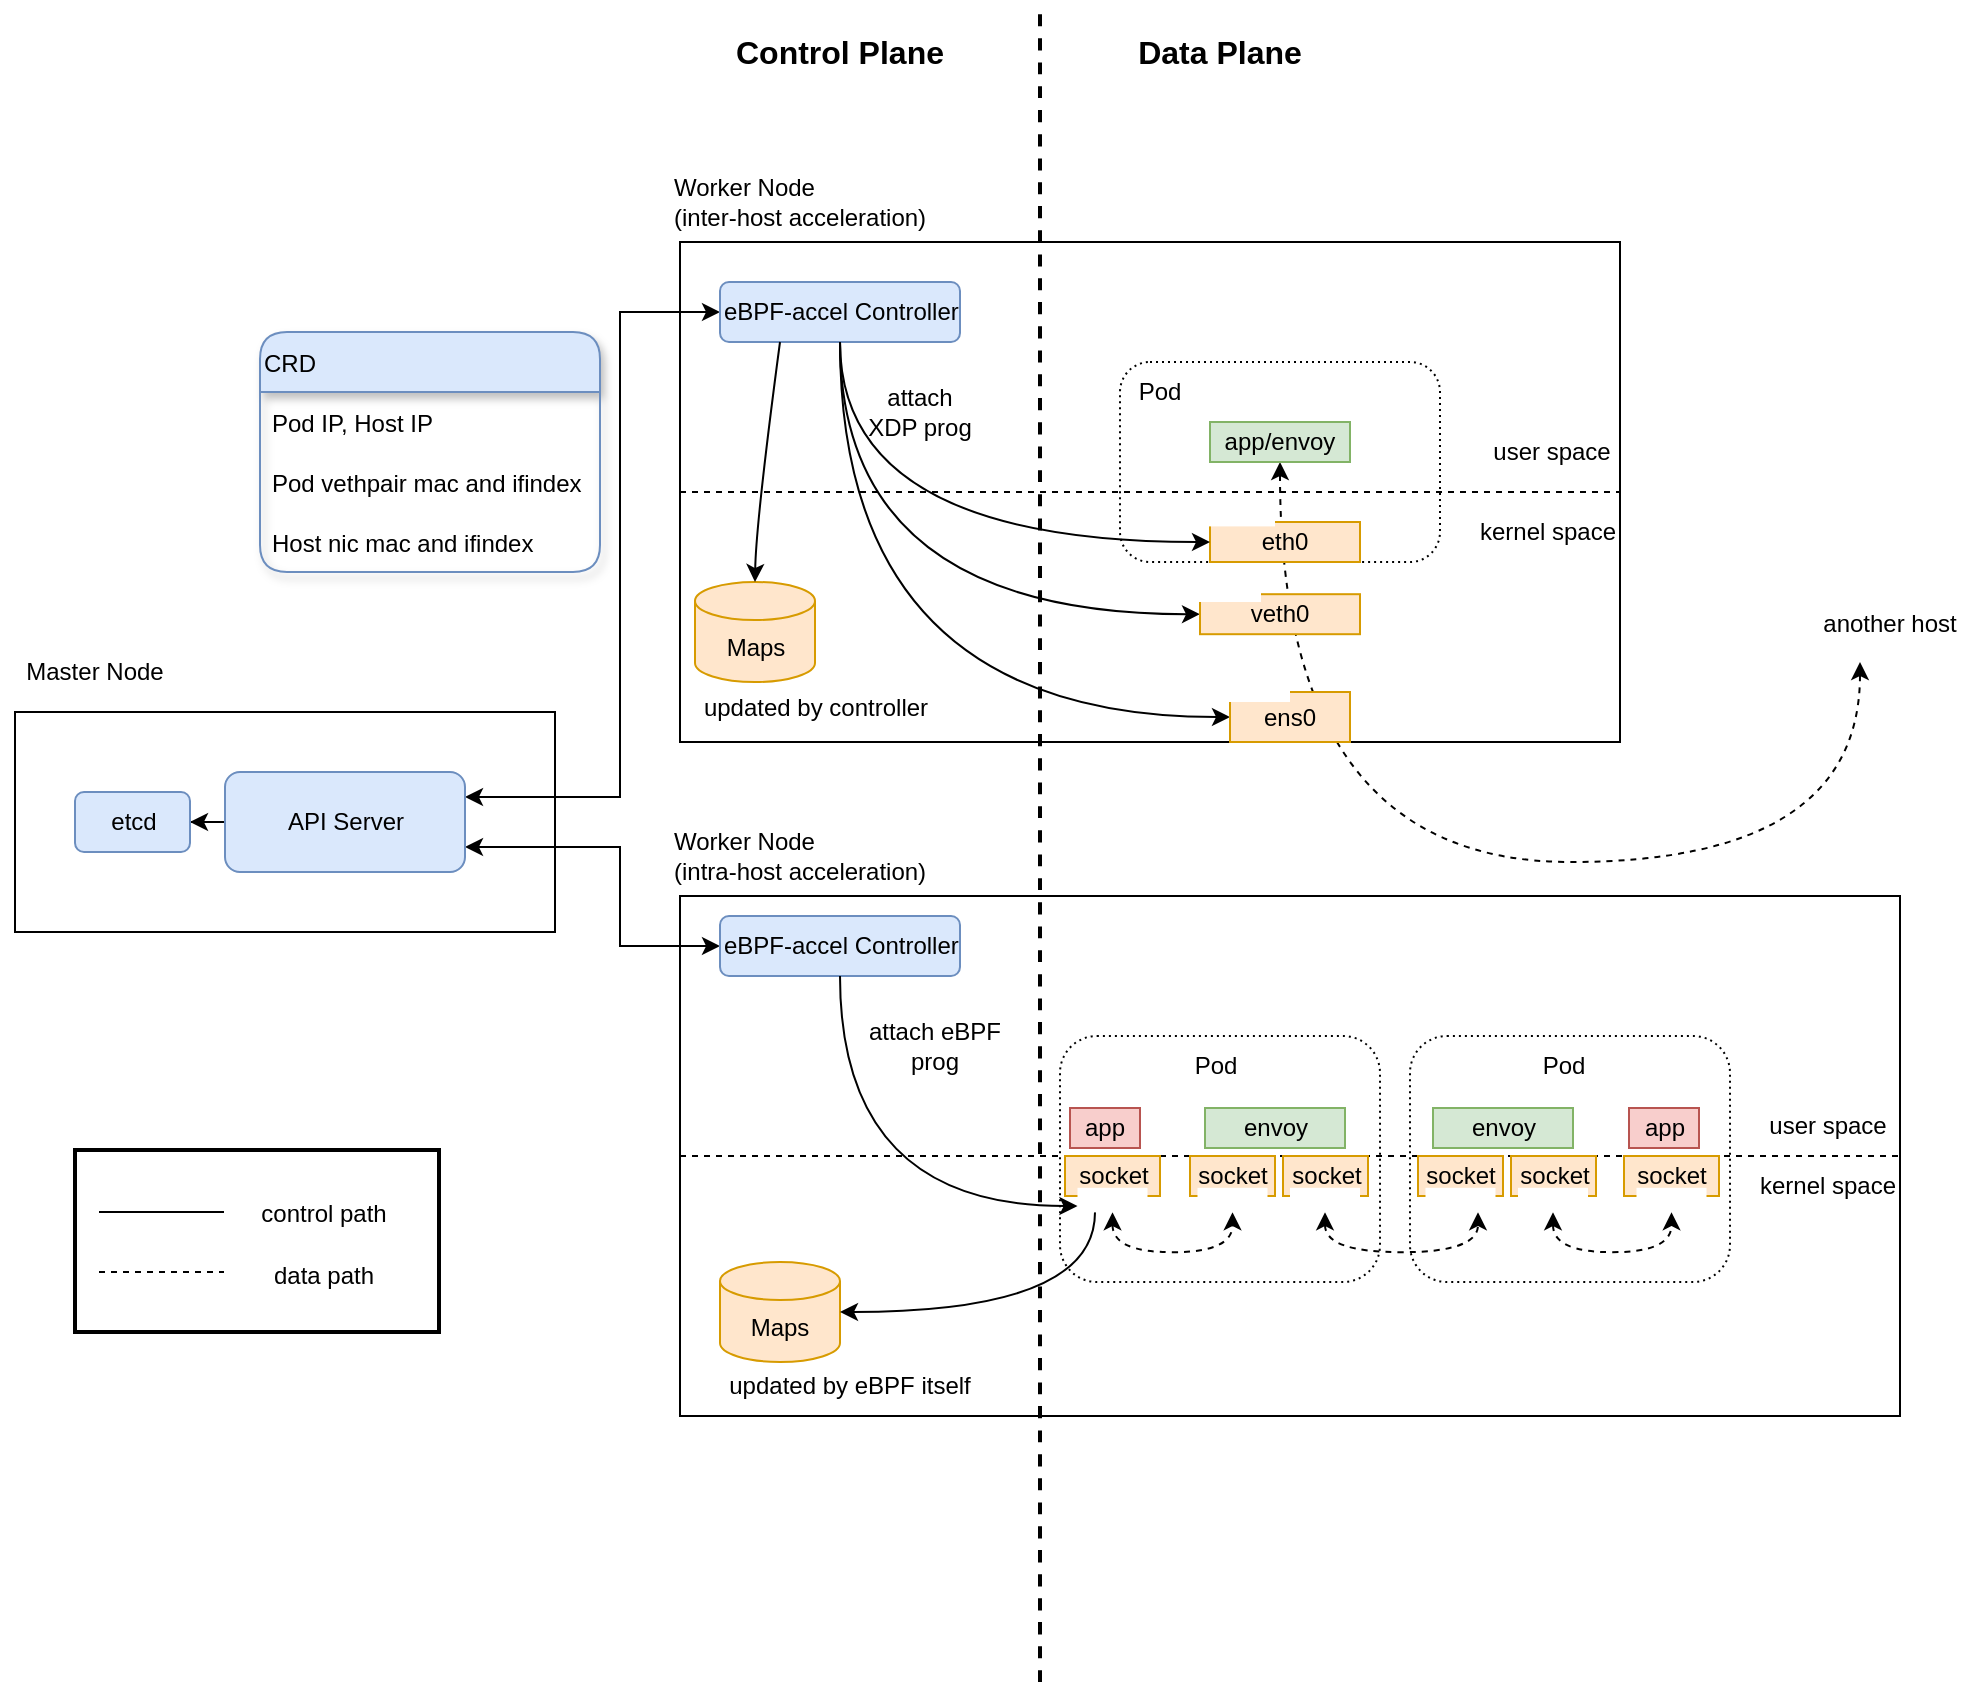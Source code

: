 <mxfile version="15.5.9" type="github">
  <diagram id="M2nfgKmNFZcQD9SM70Va" name="Page-1">
    <mxGraphModel dx="1350" dy="1825" grid="1" gridSize="10" guides="1" tooltips="1" connect="1" arrows="1" fold="1" page="1" pageScale="1" pageWidth="850" pageHeight="1100" math="0" shadow="0">
      <root>
        <mxCell id="0" />
        <mxCell id="1" parent="0" />
        <mxCell id="VoGEhj3P5TK3Omv5-3tw-176" value="" style="rounded=0;whiteSpace=wrap;html=1;shadow=0;fontSize=18;strokeColor=default;fillColor=#FFFFFF;align=left;strokeWidth=2;" parent="1" vertex="1">
          <mxGeometry x="277.5" y="394" width="182" height="91" as="geometry" />
        </mxCell>
        <mxCell id="VoGEhj3P5TK3Omv5-3tw-35" value="" style="rounded=0;whiteSpace=wrap;html=1;strokeColor=default;align=center;" parent="1" vertex="1">
          <mxGeometry x="610" y="327" width="120" height="60" as="geometry" />
        </mxCell>
        <mxCell id="VoGEhj3P5TK3Omv5-3tw-1" value="" style="rounded=0;whiteSpace=wrap;html=1;align=left;" parent="1" vertex="1">
          <mxGeometry x="247.5" y="175" width="270" height="110" as="geometry" />
        </mxCell>
        <mxCell id="VoGEhj3P5TK3Omv5-3tw-2" value="" style="rounded=0;whiteSpace=wrap;html=1;" parent="1" vertex="1">
          <mxGeometry x="580" y="267" width="610" height="260" as="geometry" />
        </mxCell>
        <mxCell id="VoGEhj3P5TK3Omv5-3tw-3" value="" style="rounded=0;whiteSpace=wrap;html=1;" parent="1" vertex="1">
          <mxGeometry x="580" y="-60" width="470" height="250" as="geometry" />
        </mxCell>
        <mxCell id="VoGEhj3P5TK3Omv5-3tw-4" value="Master Node" style="text;html=1;strokeColor=none;fillColor=none;align=center;verticalAlign=middle;whiteSpace=wrap;rounded=0;" parent="1" vertex="1">
          <mxGeometry x="240" y="145" width="95" height="20" as="geometry" />
        </mxCell>
        <mxCell id="VoGEhj3P5TK3Omv5-3tw-6" value="Worker Node&lt;br&gt;(inter-host acceleration)" style="text;html=1;strokeColor=none;fillColor=none;align=left;verticalAlign=middle;whiteSpace=wrap;rounded=0;" parent="1" vertex="1">
          <mxGeometry x="575" y="-100" width="175" height="40" as="geometry" />
        </mxCell>
        <mxCell id="VoGEhj3P5TK3Omv5-3tw-41" style="edgeStyle=orthogonalEdgeStyle;rounded=0;orthogonalLoop=1;jettySize=auto;html=1;exitX=0;exitY=0.5;exitDx=0;exitDy=0;entryX=1;entryY=0.75;entryDx=0;entryDy=0;startArrow=classic;startFill=1;" parent="1" source="VoGEhj3P5TK3Omv5-3tw-7" target="VoGEhj3P5TK3Omv5-3tw-9" edge="1">
          <mxGeometry relative="1" as="geometry">
            <Array as="points">
              <mxPoint x="550" y="292" />
              <mxPoint x="550" y="243" />
            </Array>
          </mxGeometry>
        </mxCell>
        <mxCell id="VoGEhj3P5TK3Omv5-3tw-7" value="eBPF-accel Controller" style="rounded=1;whiteSpace=wrap;html=1;align=left;fillColor=#dae8fc;strokeColor=#6c8ebf;" parent="1" vertex="1">
          <mxGeometry x="600" y="277" width="120" height="30" as="geometry" />
        </mxCell>
        <mxCell id="VoGEhj3P5TK3Omv5-3tw-43" style="edgeStyle=orthogonalEdgeStyle;rounded=0;orthogonalLoop=1;jettySize=auto;html=1;exitX=0;exitY=0.5;exitDx=0;exitDy=0;entryX=1;entryY=0.25;entryDx=0;entryDy=0;startArrow=classic;startFill=1;" parent="1" source="VoGEhj3P5TK3Omv5-3tw-8" target="VoGEhj3P5TK3Omv5-3tw-9" edge="1">
          <mxGeometry relative="1" as="geometry">
            <Array as="points">
              <mxPoint x="550" y="-25" />
              <mxPoint x="550" y="218" />
            </Array>
          </mxGeometry>
        </mxCell>
        <mxCell id="VoGEhj3P5TK3Omv5-3tw-96" style="edgeStyle=orthogonalEdgeStyle;curved=1;rounded=0;orthogonalLoop=1;jettySize=auto;html=1;exitX=0.5;exitY=1;exitDx=0;exitDy=0;entryX=0;entryY=0.5;entryDx=0;entryDy=0;startArrow=none;startFill=0;endArrow=classic;endFill=1;" parent="1" source="VoGEhj3P5TK3Omv5-3tw-8" target="VoGEhj3P5TK3Omv5-3tw-92" edge="1">
          <mxGeometry relative="1" as="geometry" />
        </mxCell>
        <mxCell id="VoGEhj3P5TK3Omv5-3tw-97" style="edgeStyle=orthogonalEdgeStyle;curved=1;rounded=0;orthogonalLoop=1;jettySize=auto;html=1;exitX=0.5;exitY=1;exitDx=0;exitDy=0;entryX=0;entryY=0.5;entryDx=0;entryDy=0;startArrow=none;startFill=0;endArrow=classic;endFill=1;" parent="1" source="VoGEhj3P5TK3Omv5-3tw-8" target="VoGEhj3P5TK3Omv5-3tw-83" edge="1">
          <mxGeometry relative="1" as="geometry" />
        </mxCell>
        <mxCell id="VoGEhj3P5TK3Omv5-3tw-8" value="eBPF-accel Controller" style="rounded=1;whiteSpace=wrap;html=1;align=left;fillColor=#dae8fc;strokeColor=#6c8ebf;glass=0;shadow=0;sketch=0;" parent="1" vertex="1">
          <mxGeometry x="600" y="-40" width="120" height="30" as="geometry" />
        </mxCell>
        <mxCell id="VoGEhj3P5TK3Omv5-3tw-13" style="edgeStyle=orthogonalEdgeStyle;rounded=0;orthogonalLoop=1;jettySize=auto;html=1;exitX=0;exitY=0.5;exitDx=0;exitDy=0;" parent="1" source="VoGEhj3P5TK3Omv5-3tw-9" target="VoGEhj3P5TK3Omv5-3tw-12" edge="1">
          <mxGeometry relative="1" as="geometry" />
        </mxCell>
        <mxCell id="VoGEhj3P5TK3Omv5-3tw-9" value="API Server" style="rounded=1;whiteSpace=wrap;html=1;align=center;fillColor=#dae8fc;strokeColor=#6c8ebf;" parent="1" vertex="1">
          <mxGeometry x="352.5" y="205" width="120" height="50" as="geometry" />
        </mxCell>
        <mxCell id="VoGEhj3P5TK3Omv5-3tw-12" value="etcd" style="rounded=1;whiteSpace=wrap;html=1;align=center;fillColor=#dae8fc;strokeColor=#6c8ebf;" parent="1" vertex="1">
          <mxGeometry x="277.5" y="215" width="57.5" height="30" as="geometry" />
        </mxCell>
        <mxCell id="VoGEhj3P5TK3Omv5-3tw-21" value="user space" style="text;html=1;strokeColor=none;fillColor=none;align=center;verticalAlign=middle;whiteSpace=wrap;rounded=0;" parent="1" vertex="1">
          <mxGeometry x="1118" y="367" width="72" height="30" as="geometry" />
        </mxCell>
        <mxCell id="VoGEhj3P5TK3Omv5-3tw-22" value="user space" style="text;html=1;strokeColor=none;fillColor=none;align=center;verticalAlign=middle;whiteSpace=wrap;rounded=0;" parent="1" vertex="1">
          <mxGeometry x="980" y="30" width="72" height="30" as="geometry" />
        </mxCell>
        <mxCell id="VoGEhj3P5TK3Omv5-3tw-23" value="kernel space" style="text;html=1;strokeColor=none;fillColor=none;align=center;verticalAlign=middle;whiteSpace=wrap;rounded=0;" parent="1" vertex="1">
          <mxGeometry x="1118" y="397" width="72" height="30" as="geometry" />
        </mxCell>
        <mxCell id="VoGEhj3P5TK3Omv5-3tw-24" value="kernel space" style="text;html=1;strokeColor=none;fillColor=none;align=center;verticalAlign=middle;whiteSpace=wrap;rounded=0;" parent="1" vertex="1">
          <mxGeometry x="978" y="70" width="72" height="30" as="geometry" />
        </mxCell>
        <mxCell id="VoGEhj3P5TK3Omv5-3tw-27" value="Maps" style="shape=cylinder3;whiteSpace=wrap;html=1;boundedLbl=1;backgroundOutline=1;size=9.5;strokeColor=#d79b00;align=center;fillColor=#ffe6cc;" parent="1" vertex="1">
          <mxGeometry x="600" y="450" width="60" height="50" as="geometry" />
        </mxCell>
        <mxCell id="VoGEhj3P5TK3Omv5-3tw-28" value="Maps" style="shape=cylinder3;whiteSpace=wrap;html=1;boundedLbl=1;backgroundOutline=1;size=9.5;strokeColor=#d79b00;align=center;fillColor=#ffe6cc;" parent="1" vertex="1">
          <mxGeometry x="587.5" y="110" width="60" height="50" as="geometry" />
        </mxCell>
        <mxCell id="VoGEhj3P5TK3Omv5-3tw-30" value="" style="curved=1;endArrow=classic;html=1;rounded=0;exitX=0.25;exitY=1;exitDx=0;exitDy=0;entryX=0.5;entryY=0;entryDx=0;entryDy=0;entryPerimeter=0;" parent="1" source="VoGEhj3P5TK3Omv5-3tw-8" target="VoGEhj3P5TK3Omv5-3tw-28" edge="1">
          <mxGeometry width="50" height="50" relative="1" as="geometry">
            <mxPoint x="820" y="55" as="sourcePoint" />
            <mxPoint x="840" y="120" as="targetPoint" />
            <Array as="points">
              <mxPoint x="618" y="80" />
            </Array>
          </mxGeometry>
        </mxCell>
        <mxCell id="VoGEhj3P5TK3Omv5-3tw-80" value="" style="rounded=1;whiteSpace=wrap;html=1;strokeColor=default;align=center;dashed=1;dashPattern=1 2;" parent="1" vertex="1">
          <mxGeometry x="800" width="160" height="100" as="geometry" />
        </mxCell>
        <mxCell id="VoGEhj3P5TK3Omv5-3tw-20" value="" style="endArrow=none;dashed=1;html=1;rounded=0;exitX=0;exitY=0.5;exitDx=0;exitDy=0;entryX=1;entryY=0.5;entryDx=0;entryDy=0;" parent="1" source="VoGEhj3P5TK3Omv5-3tw-3" target="VoGEhj3P5TK3Omv5-3tw-3" edge="1">
          <mxGeometry width="50" height="50" relative="1" as="geometry">
            <mxPoint x="585" y="99.5" as="sourcePoint" />
            <mxPoint x="885" y="99.5" as="targetPoint" />
          </mxGeometry>
        </mxCell>
        <mxCell id="VoGEhj3P5TK3Omv5-3tw-136" style="edgeStyle=orthogonalEdgeStyle;curved=1;rounded=0;orthogonalLoop=1;jettySize=auto;html=1;dashed=1;fontSize=12;startArrow=classic;startFill=1;endArrow=classic;endFill=1;strokeWidth=1;exitX=0.5;exitY=1;exitDx=0;exitDy=0;" parent="1" source="VoGEhj3P5TK3Omv5-3tw-86" edge="1">
          <mxGeometry relative="1" as="geometry">
            <mxPoint x="1170" y="150" as="targetPoint" />
            <Array as="points">
              <mxPoint x="880" y="250" />
              <mxPoint x="1170" y="250" />
            </Array>
            <mxPoint x="910" y="60" as="sourcePoint" />
          </mxGeometry>
        </mxCell>
        <mxCell id="VoGEhj3P5TK3Omv5-3tw-83" value="ens0" style="rounded=0;whiteSpace=wrap;html=1;strokeColor=#d79b00;align=center;rotation=0;fillColor=#ffe6cc;" parent="1" vertex="1">
          <mxGeometry x="855" y="165" width="60" height="25" as="geometry" />
        </mxCell>
        <mxCell id="VoGEhj3P5TK3Omv5-3tw-86" value="app/envoy" style="rounded=0;whiteSpace=wrap;html=1;strokeColor=#82b366;align=center;fillColor=#d5e8d4;" parent="1" vertex="1">
          <mxGeometry x="845" y="30" width="70" height="20" as="geometry" />
        </mxCell>
        <mxCell id="VoGEhj3P5TK3Omv5-3tw-91" value="eth0" style="rounded=0;whiteSpace=wrap;html=1;fillColor=#ffe6cc;strokeColor=#d79b00;shadow=0;" parent="1" vertex="1">
          <mxGeometry x="845" y="80" width="75" height="20" as="geometry" />
        </mxCell>
        <mxCell id="VoGEhj3P5TK3Omv5-3tw-92" value="veth0" style="rounded=0;whiteSpace=wrap;html=1;shadow=0;strokeColor=#d79b00;align=center;fillColor=#ffe6cc;" parent="1" vertex="1">
          <mxGeometry x="840" y="116.1" width="80" height="20" as="geometry" />
        </mxCell>
        <mxCell id="VoGEhj3P5TK3Omv5-3tw-94" value="Pod" style="text;html=1;strokeColor=none;fillColor=none;align=center;verticalAlign=middle;whiteSpace=wrap;rounded=0;shadow=0;" parent="1" vertex="1">
          <mxGeometry x="790" width="60" height="30" as="geometry" />
        </mxCell>
        <mxCell id="VoGEhj3P5TK3Omv5-3tw-95" style="edgeStyle=orthogonalEdgeStyle;rounded=0;orthogonalLoop=1;jettySize=auto;html=1;exitX=0.5;exitY=1;exitDx=0;exitDy=0;entryX=0;entryY=0.5;entryDx=0;entryDy=0;startArrow=none;startFill=0;endArrow=classic;endFill=1;curved=1;" parent="1" source="VoGEhj3P5TK3Omv5-3tw-8" target="VoGEhj3P5TK3Omv5-3tw-91" edge="1">
          <mxGeometry relative="1" as="geometry" />
        </mxCell>
        <mxCell id="VoGEhj3P5TK3Omv5-3tw-98" value="" style="shape=image;verticalLabelPosition=bottom;labelBackgroundColor=#ffffff;verticalAlign=top;aspect=fixed;imageAspect=0;image=https://ebpf.io/static/logo-big-9cf8920e80cdc57e6ea60825ebe287ca.png;imageBackground=default;" parent="1" vertex="1">
          <mxGeometry x="842.5" y="70.0" width="35" height="12.19" as="geometry" />
        </mxCell>
        <mxCell id="VoGEhj3P5TK3Omv5-3tw-101" value="" style="shape=image;verticalLabelPosition=bottom;labelBackgroundColor=#ffffff;verticalAlign=top;aspect=fixed;imageAspect=0;image=https://ebpf.io/static/logo-big-9cf8920e80cdc57e6ea60825ebe287ca.png;imageBackground=default;" parent="1" vertex="1">
          <mxGeometry x="835.5" y="107.81" width="35" height="12.19" as="geometry" />
        </mxCell>
        <mxCell id="VoGEhj3P5TK3Omv5-3tw-103" value="" style="shape=image;verticalLabelPosition=bottom;labelBackgroundColor=#ffffff;verticalAlign=top;aspect=fixed;imageAspect=0;image=https://ebpf.io/static/logo-big-9cf8920e80cdc57e6ea60825ebe287ca.png;imageBackground=default;" parent="1" vertex="1">
          <mxGeometry x="850" y="157.81" width="35" height="12.19" as="geometry" />
        </mxCell>
        <mxCell id="VoGEhj3P5TK3Omv5-3tw-104" value="" style="endArrow=none;dashed=1;html=1;rounded=0;curved=1;strokeWidth=2;" parent="1" edge="1">
          <mxGeometry width="50" height="50" relative="1" as="geometry">
            <mxPoint x="760" y="660" as="sourcePoint" />
            <mxPoint x="760" y="-180" as="targetPoint" />
          </mxGeometry>
        </mxCell>
        <mxCell id="VoGEhj3P5TK3Omv5-3tw-107" value="attach XDP prog" style="text;html=1;strokeColor=none;fillColor=none;align=center;verticalAlign=middle;whiteSpace=wrap;rounded=0;shadow=0;" parent="1" vertex="1">
          <mxGeometry x="670" y="10" width="60" height="30" as="geometry" />
        </mxCell>
        <mxCell id="VoGEhj3P5TK3Omv5-3tw-108" value="&lt;b&gt;&lt;font style=&quot;font-size: 16px&quot;&gt;Control Plane&lt;/font&gt;&lt;/b&gt;" style="text;html=1;strokeColor=none;fillColor=none;align=center;verticalAlign=middle;whiteSpace=wrap;rounded=0;shadow=0;" parent="1" vertex="1">
          <mxGeometry x="580" y="-170" width="160" height="30" as="geometry" />
        </mxCell>
        <mxCell id="VoGEhj3P5TK3Omv5-3tw-109" value="&lt;b&gt;&lt;font style=&quot;font-size: 16px&quot;&gt;Data Plane&lt;/font&gt;&lt;/b&gt;" style="text;html=1;strokeColor=none;fillColor=none;align=center;verticalAlign=middle;whiteSpace=wrap;rounded=0;shadow=0;" parent="1" vertex="1">
          <mxGeometry x="770" y="-170" width="160" height="30" as="geometry" />
        </mxCell>
        <mxCell id="VoGEhj3P5TK3Omv5-3tw-110" value="" style="rounded=1;whiteSpace=wrap;html=1;strokeColor=default;align=center;dashed=1;dashPattern=1 2;" parent="1" vertex="1">
          <mxGeometry x="770" y="337" width="160" height="123" as="geometry" />
        </mxCell>
        <mxCell id="VoGEhj3P5TK3Omv5-3tw-112" value="envoy" style="rounded=0;whiteSpace=wrap;html=1;strokeColor=#82b366;align=center;fillColor=#d5e8d4;" parent="1" vertex="1">
          <mxGeometry x="842.5" y="373" width="70" height="20" as="geometry" />
        </mxCell>
        <mxCell id="VoGEhj3P5TK3Omv5-3tw-116" value="Pod" style="text;html=1;strokeColor=none;fillColor=none;align=center;verticalAlign=middle;whiteSpace=wrap;rounded=0;shadow=0;" parent="1" vertex="1">
          <mxGeometry x="817.5" y="337" width="60" height="30" as="geometry" />
        </mxCell>
        <mxCell id="VoGEhj3P5TK3Omv5-3tw-120" value="" style="endArrow=none;html=1;rounded=0;dashed=1;fontSize=16;strokeWidth=1;endFill=0;" parent="1" edge="1">
          <mxGeometry width="50" height="50" relative="1" as="geometry">
            <mxPoint x="289.5" y="455" as="sourcePoint" />
            <mxPoint x="352" y="455" as="targetPoint" />
          </mxGeometry>
        </mxCell>
        <mxCell id="VoGEhj3P5TK3Omv5-3tw-121" value="" style="endArrow=none;html=1;rounded=0;fontSize=16;strokeWidth=1;endFill=0;" parent="1" edge="1">
          <mxGeometry width="50" height="50" relative="1" as="geometry">
            <mxPoint x="289.5" y="425" as="sourcePoint" />
            <mxPoint x="352" y="425" as="targetPoint" />
          </mxGeometry>
        </mxCell>
        <mxCell id="VoGEhj3P5TK3Omv5-3tw-122" value="&lt;font style=&quot;font-size: 12px&quot;&gt;control path&lt;/font&gt;" style="text;html=1;strokeColor=none;fillColor=none;align=center;verticalAlign=middle;whiteSpace=wrap;rounded=0;shadow=0;fontSize=16;" parent="1" vertex="1">
          <mxGeometry x="362" y="409" width="80" height="30" as="geometry" />
        </mxCell>
        <mxCell id="VoGEhj3P5TK3Omv5-3tw-125" value="&lt;font style=&quot;font-size: 12px&quot;&gt;data path&lt;/font&gt;" style="text;html=1;strokeColor=none;fillColor=none;align=center;verticalAlign=middle;whiteSpace=wrap;rounded=0;shadow=0;fontSize=16;" parent="1" vertex="1">
          <mxGeometry x="362" y="440" width="80" height="30" as="geometry" />
        </mxCell>
        <mxCell id="VoGEhj3P5TK3Omv5-3tw-129" value="attach eBPF prog" style="text;html=1;strokeColor=none;fillColor=none;align=center;verticalAlign=middle;whiteSpace=wrap;rounded=0;shadow=0;" parent="1" vertex="1">
          <mxGeometry x="670" y="327" width="75" height="30" as="geometry" />
        </mxCell>
        <mxCell id="VoGEhj3P5TK3Omv5-3tw-130" value="app" style="rounded=0;whiteSpace=wrap;html=1;strokeColor=#b85450;align=center;fillColor=#f8cecc;" parent="1" vertex="1">
          <mxGeometry x="775" y="373" width="35" height="20" as="geometry" />
        </mxCell>
        <mxCell id="VoGEhj3P5TK3Omv5-3tw-131" value="" style="rounded=1;whiteSpace=wrap;html=1;strokeColor=default;align=center;dashed=1;dashPattern=1 2;" parent="1" vertex="1">
          <mxGeometry x="945" y="337" width="160" height="123" as="geometry" />
        </mxCell>
        <mxCell id="VoGEhj3P5TK3Omv5-3tw-105" style="rounded=0;orthogonalLoop=1;jettySize=auto;html=1;exitX=0;exitY=0.5;exitDx=0;exitDy=0;entryX=1;entryY=0.5;entryDx=0;entryDy=0;startArrow=none;startFill=0;endArrow=none;endFill=0;strokeWidth=1;dashed=1;" parent="1" source="VoGEhj3P5TK3Omv5-3tw-2" target="VoGEhj3P5TK3Omv5-3tw-2" edge="1">
          <mxGeometry relative="1" as="geometry" />
        </mxCell>
        <mxCell id="VoGEhj3P5TK3Omv5-3tw-137" value="another host" style="text;html=1;strokeColor=none;fillColor=none;align=center;verticalAlign=middle;whiteSpace=wrap;rounded=0;shadow=0;fontSize=12;" parent="1" vertex="1">
          <mxGeometry x="1140" y="116" width="90" height="30" as="geometry" />
        </mxCell>
        <mxCell id="VoGEhj3P5TK3Omv5-3tw-141" value="Worker Node&lt;br&gt;(intra-host acceleration)" style="text;html=1;strokeColor=none;fillColor=none;align=left;verticalAlign=middle;whiteSpace=wrap;rounded=0;" parent="1" vertex="1">
          <mxGeometry x="575" y="227" width="175" height="40" as="geometry" />
        </mxCell>
        <mxCell id="VoGEhj3P5TK3Omv5-3tw-142" value="socket" style="rounded=0;whiteSpace=wrap;html=1;strokeColor=#d79b00;align=center;fillColor=#ffe6cc;" parent="1" vertex="1">
          <mxGeometry x="772.5" y="397" width="47.5" height="20" as="geometry" />
        </mxCell>
        <mxCell id="VoGEhj3P5TK3Omv5-3tw-143" value="socket" style="rounded=0;whiteSpace=wrap;html=1;strokeColor=#d79b00;align=center;fillColor=#ffe6cc;" parent="1" vertex="1">
          <mxGeometry x="835" y="397" width="42.5" height="20" as="geometry" />
        </mxCell>
        <mxCell id="VoGEhj3P5TK3Omv5-3tw-145" value="socket" style="rounded=0;whiteSpace=wrap;html=1;strokeColor=#d79b00;align=center;fillColor=#ffe6cc;" parent="1" vertex="1">
          <mxGeometry x="881.5" y="397" width="42.5" height="20" as="geometry" />
        </mxCell>
        <mxCell id="VoGEhj3P5TK3Omv5-3tw-166" style="edgeStyle=orthogonalEdgeStyle;curved=1;rounded=0;orthogonalLoop=1;jettySize=auto;html=1;exitX=0.5;exitY=1;exitDx=0;exitDy=0;entryX=0.5;entryY=1;entryDx=0;entryDy=0;dashed=1;fontSize=12;startArrow=classic;startFill=1;endArrow=classic;endFill=1;strokeWidth=1;" parent="1" source="VoGEhj3P5TK3Omv5-3tw-117" target="VoGEhj3P5TK3Omv5-3tw-147" edge="1">
          <mxGeometry relative="1" as="geometry" />
        </mxCell>
        <mxCell id="VoGEhj3P5TK3Omv5-3tw-170" style="edgeStyle=orthogonalEdgeStyle;curved=1;rounded=0;orthogonalLoop=1;jettySize=auto;html=1;exitX=0.25;exitY=1;exitDx=0;exitDy=0;entryX=1;entryY=0.5;entryDx=0;entryDy=0;entryPerimeter=0;fontSize=12;startArrow=none;startFill=0;endArrow=classic;endFill=1;strokeWidth=1;" parent="1" source="VoGEhj3P5TK3Omv5-3tw-117" target="VoGEhj3P5TK3Omv5-3tw-27" edge="1">
          <mxGeometry relative="1" as="geometry" />
        </mxCell>
        <mxCell id="VoGEhj3P5TK3Omv5-3tw-117" value="" style="shape=image;verticalLabelPosition=bottom;labelBackgroundColor=#ffffff;verticalAlign=top;aspect=fixed;imageAspect=0;image=https://ebpf.io/static/logo-big-9cf8920e80cdc57e6ea60825ebe287ca.png;imageBackground=default;fillColor=#ffe6cc;strokeColor=#d79b00;" parent="1" vertex="1">
          <mxGeometry x="778.75" y="412.91" width="35" height="12.19" as="geometry" />
        </mxCell>
        <mxCell id="VoGEhj3P5TK3Omv5-3tw-147" value="" style="shape=image;verticalLabelPosition=bottom;labelBackgroundColor=#ffffff;verticalAlign=top;aspect=fixed;imageAspect=0;image=https://ebpf.io/static/logo-big-9cf8920e80cdc57e6ea60825ebe287ca.png;imageBackground=default;" parent="1" vertex="1">
          <mxGeometry x="838.75" y="412.91" width="35" height="12.19" as="geometry" />
        </mxCell>
        <mxCell id="VoGEhj3P5TK3Omv5-3tw-168" style="edgeStyle=orthogonalEdgeStyle;curved=1;rounded=0;orthogonalLoop=1;jettySize=auto;html=1;exitX=0.5;exitY=1;exitDx=0;exitDy=0;entryX=0.75;entryY=1;entryDx=0;entryDy=0;dashed=1;fontSize=12;startArrow=classic;startFill=1;endArrow=classic;endFill=1;strokeWidth=1;" parent="1" source="VoGEhj3P5TK3Omv5-3tw-148" target="VoGEhj3P5TK3Omv5-3tw-163" edge="1">
          <mxGeometry relative="1" as="geometry" />
        </mxCell>
        <mxCell id="VoGEhj3P5TK3Omv5-3tw-148" value="" style="shape=image;verticalLabelPosition=bottom;labelBackgroundColor=#ffffff;verticalAlign=top;aspect=fixed;imageAspect=0;image=https://ebpf.io/static/logo-big-9cf8920e80cdc57e6ea60825ebe287ca.png;imageBackground=default;" parent="1" vertex="1">
          <mxGeometry x="885" y="412.91" width="35" height="12.19" as="geometry" />
        </mxCell>
        <mxCell id="VoGEhj3P5TK3Omv5-3tw-157" value="envoy" style="rounded=0;whiteSpace=wrap;html=1;strokeColor=#82b366;align=center;fillColor=#d5e8d4;" parent="1" vertex="1">
          <mxGeometry x="956.5" y="373" width="70" height="20" as="geometry" />
        </mxCell>
        <mxCell id="VoGEhj3P5TK3Omv5-3tw-158" value="app" style="rounded=0;whiteSpace=wrap;html=1;strokeColor=#b85450;align=center;fillColor=#f8cecc;" parent="1" vertex="1">
          <mxGeometry x="1054.5" y="373" width="35" height="20" as="geometry" />
        </mxCell>
        <mxCell id="VoGEhj3P5TK3Omv5-3tw-159" value="socket" style="rounded=0;whiteSpace=wrap;html=1;strokeColor=#d79b00;align=center;fillColor=#ffe6cc;" parent="1" vertex="1">
          <mxGeometry x="1052" y="397" width="47.5" height="20" as="geometry" />
        </mxCell>
        <mxCell id="VoGEhj3P5TK3Omv5-3tw-160" value="socket" style="rounded=0;whiteSpace=wrap;html=1;strokeColor=#d79b00;align=center;fillColor=#ffe6cc;" parent="1" vertex="1">
          <mxGeometry x="949" y="397" width="42.5" height="20" as="geometry" />
        </mxCell>
        <mxCell id="VoGEhj3P5TK3Omv5-3tw-161" value="socket" style="rounded=0;whiteSpace=wrap;html=1;strokeColor=#d79b00;align=center;fillColor=#ffe6cc;" parent="1" vertex="1">
          <mxGeometry x="995.5" y="397" width="42.5" height="20" as="geometry" />
        </mxCell>
        <mxCell id="VoGEhj3P5TK3Omv5-3tw-162" value="" style="shape=image;verticalLabelPosition=bottom;labelBackgroundColor=#ffffff;verticalAlign=top;aspect=fixed;imageAspect=0;image=https://ebpf.io/static/logo-big-9cf8920e80cdc57e6ea60825ebe287ca.png;imageBackground=default;" parent="1" vertex="1">
          <mxGeometry x="1058.25" y="412.91" width="35" height="12.19" as="geometry" />
        </mxCell>
        <mxCell id="VoGEhj3P5TK3Omv5-3tw-163" value="" style="shape=image;verticalLabelPosition=bottom;labelBackgroundColor=#ffffff;verticalAlign=top;aspect=fixed;imageAspect=0;image=https://ebpf.io/static/logo-big-9cf8920e80cdc57e6ea60825ebe287ca.png;imageBackground=default;" parent="1" vertex="1">
          <mxGeometry x="952.75" y="412.91" width="35" height="12.19" as="geometry" />
        </mxCell>
        <mxCell id="VoGEhj3P5TK3Omv5-3tw-167" style="edgeStyle=orthogonalEdgeStyle;curved=1;rounded=0;orthogonalLoop=1;jettySize=auto;html=1;exitX=0.5;exitY=1;exitDx=0;exitDy=0;entryX=0.5;entryY=1;entryDx=0;entryDy=0;dashed=1;fontSize=12;startArrow=classic;startFill=1;endArrow=classic;endFill=1;strokeWidth=1;" parent="1" source="VoGEhj3P5TK3Omv5-3tw-164" target="VoGEhj3P5TK3Omv5-3tw-162" edge="1">
          <mxGeometry relative="1" as="geometry" />
        </mxCell>
        <mxCell id="VoGEhj3P5TK3Omv5-3tw-164" value="" style="shape=image;verticalLabelPosition=bottom;labelBackgroundColor=#ffffff;verticalAlign=top;aspect=fixed;imageAspect=0;image=https://ebpf.io/static/logo-big-9cf8920e80cdc57e6ea60825ebe287ca.png;imageBackground=default;" parent="1" vertex="1">
          <mxGeometry x="999" y="412.91" width="35" height="12.19" as="geometry" />
        </mxCell>
        <mxCell id="VoGEhj3P5TK3Omv5-3tw-165" value="Pod" style="text;html=1;strokeColor=none;fillColor=none;align=center;verticalAlign=middle;whiteSpace=wrap;rounded=0;shadow=0;" parent="1" vertex="1">
          <mxGeometry x="991.75" y="337" width="60" height="30" as="geometry" />
        </mxCell>
        <mxCell id="VoGEhj3P5TK3Omv5-3tw-169" style="edgeStyle=orthogonalEdgeStyle;curved=1;rounded=0;orthogonalLoop=1;jettySize=auto;html=1;exitX=0.5;exitY=1;exitDx=0;exitDy=0;entryX=0;entryY=0.75;entryDx=0;entryDy=0;fontSize=12;startArrow=none;startFill=0;endArrow=classic;endFill=1;strokeWidth=1;" parent="1" source="VoGEhj3P5TK3Omv5-3tw-7" target="VoGEhj3P5TK3Omv5-3tw-117" edge="1">
          <mxGeometry relative="1" as="geometry" />
        </mxCell>
        <mxCell id="VoGEhj3P5TK3Omv5-3tw-171" value="updated by eBPF itself" style="text;html=1;strokeColor=none;fillColor=none;align=center;verticalAlign=middle;whiteSpace=wrap;rounded=0;shadow=0;fontSize=12;" parent="1" vertex="1">
          <mxGeometry x="590" y="497" width="150" height="30" as="geometry" />
        </mxCell>
        <mxCell id="VoGEhj3P5TK3Omv5-3tw-174" value="updated by controller" style="text;html=1;strokeColor=none;fillColor=none;align=center;verticalAlign=middle;whiteSpace=wrap;rounded=0;shadow=0;dashed=1;dashPattern=1 2;fontSize=12;" parent="1" vertex="1">
          <mxGeometry x="587.5" y="157.81" width="120" height="30" as="geometry" />
        </mxCell>
        <mxCell id="VoGEhj3P5TK3Omv5-3tw-182" value="CRD" style="swimlane;fontStyle=0;childLayout=stackLayout;horizontal=1;startSize=30;horizontalStack=0;resizeParent=1;resizeParentMax=0;resizeLast=0;collapsible=1;marginBottom=0;shadow=1;fontSize=12;strokeColor=#6c8ebf;strokeWidth=1;fillColor=#dae8fc;align=left;rounded=1;" parent="1" vertex="1">
          <mxGeometry x="370" y="-15" width="170" height="120" as="geometry">
            <mxRectangle x="370" y="-45" width="60" height="30" as="alternateBounds" />
          </mxGeometry>
        </mxCell>
        <mxCell id="VoGEhj3P5TK3Omv5-3tw-183" value="Pod IP, Host IP" style="text;align=left;verticalAlign=middle;spacingLeft=4;spacingRight=4;overflow=hidden;points=[[0,0.5],[1,0.5]];portConstraint=eastwest;rotatable=0;shadow=0;fontSize=12;" parent="VoGEhj3P5TK3Omv5-3tw-182" vertex="1">
          <mxGeometry y="30" width="170" height="30" as="geometry" />
        </mxCell>
        <mxCell id="VoGEhj3P5TK3Omv5-3tw-184" value="Pod vethpair mac and ifindex" style="text;align=left;verticalAlign=middle;spacingLeft=4;spacingRight=4;overflow=hidden;points=[[0,0.5],[1,0.5]];portConstraint=eastwest;rotatable=0;shadow=0;fontSize=12;" parent="VoGEhj3P5TK3Omv5-3tw-182" vertex="1">
          <mxGeometry y="60" width="170" height="30" as="geometry" />
        </mxCell>
        <mxCell id="VoGEhj3P5TK3Omv5-3tw-185" value="Host nic mac and ifindex" style="text;align=left;verticalAlign=middle;spacingLeft=4;spacingRight=4;overflow=hidden;points=[[0,0.5],[1,0.5]];portConstraint=eastwest;rotatable=0;shadow=0;fontSize=12;" parent="VoGEhj3P5TK3Omv5-3tw-182" vertex="1">
          <mxGeometry y="90" width="170" height="30" as="geometry" />
        </mxCell>
      </root>
    </mxGraphModel>
  </diagram>
</mxfile>
